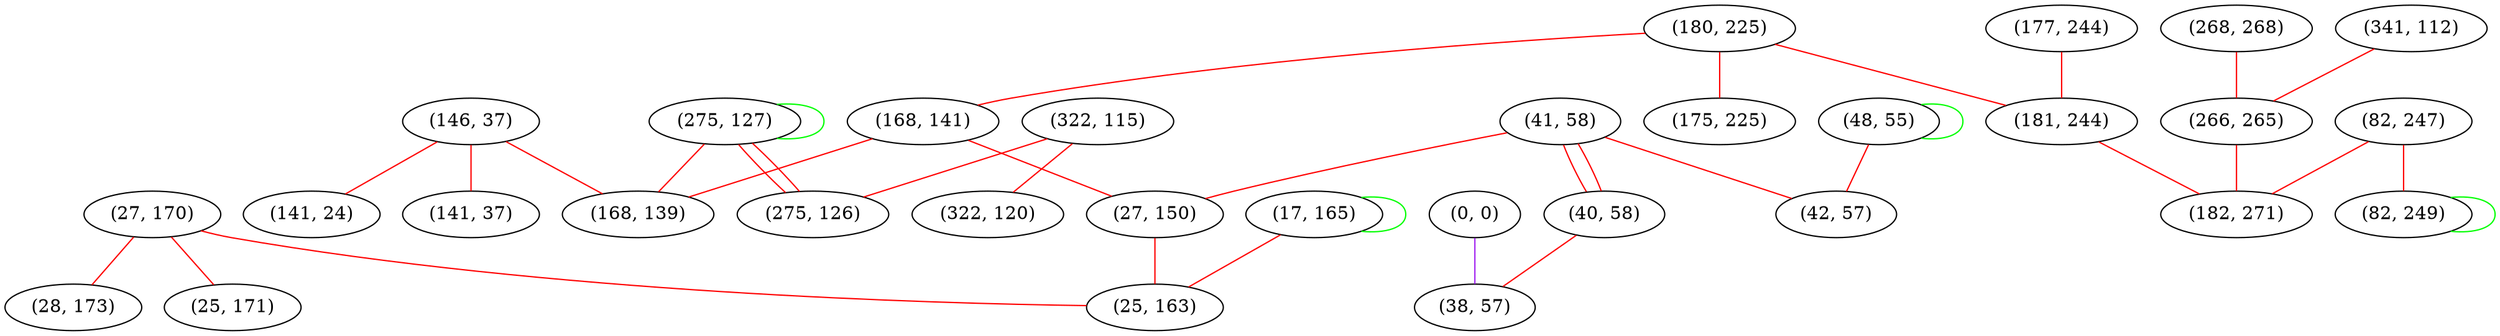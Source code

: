 graph "" {
"(41, 58)";
"(82, 247)";
"(322, 115)";
"(146, 37)";
"(268, 268)";
"(180, 225)";
"(141, 37)";
"(177, 244)";
"(175, 225)";
"(27, 170)";
"(28, 173)";
"(17, 165)";
"(25, 171)";
"(168, 141)";
"(82, 249)";
"(27, 150)";
"(341, 112)";
"(322, 120)";
"(25, 163)";
"(266, 265)";
"(275, 127)";
"(0, 0)";
"(141, 24)";
"(48, 55)";
"(40, 58)";
"(275, 126)";
"(181, 244)";
"(168, 139)";
"(182, 271)";
"(42, 57)";
"(38, 57)";
"(41, 58)" -- "(42, 57)"  [color=red, key=0, weight=1];
"(41, 58)" -- "(40, 58)"  [color=red, key=0, weight=1];
"(41, 58)" -- "(40, 58)"  [color=red, key=1, weight=1];
"(41, 58)" -- "(27, 150)"  [color=red, key=0, weight=1];
"(82, 247)" -- "(182, 271)"  [color=red, key=0, weight=1];
"(82, 247)" -- "(82, 249)"  [color=red, key=0, weight=1];
"(322, 115)" -- "(322, 120)"  [color=red, key=0, weight=1];
"(322, 115)" -- "(275, 126)"  [color=red, key=0, weight=1];
"(146, 37)" -- "(168, 139)"  [color=red, key=0, weight=1];
"(146, 37)" -- "(141, 37)"  [color=red, key=0, weight=1];
"(146, 37)" -- "(141, 24)"  [color=red, key=0, weight=1];
"(268, 268)" -- "(266, 265)"  [color=red, key=0, weight=1];
"(180, 225)" -- "(181, 244)"  [color=red, key=0, weight=1];
"(180, 225)" -- "(168, 141)"  [color=red, key=0, weight=1];
"(180, 225)" -- "(175, 225)"  [color=red, key=0, weight=1];
"(177, 244)" -- "(181, 244)"  [color=red, key=0, weight=1];
"(27, 170)" -- "(28, 173)"  [color=red, key=0, weight=1];
"(27, 170)" -- "(25, 171)"  [color=red, key=0, weight=1];
"(27, 170)" -- "(25, 163)"  [color=red, key=0, weight=1];
"(17, 165)" -- "(17, 165)"  [color=green, key=0, weight=2];
"(17, 165)" -- "(25, 163)"  [color=red, key=0, weight=1];
"(168, 141)" -- "(168, 139)"  [color=red, key=0, weight=1];
"(168, 141)" -- "(27, 150)"  [color=red, key=0, weight=1];
"(82, 249)" -- "(82, 249)"  [color=green, key=0, weight=2];
"(27, 150)" -- "(25, 163)"  [color=red, key=0, weight=1];
"(341, 112)" -- "(266, 265)"  [color=red, key=0, weight=1];
"(266, 265)" -- "(182, 271)"  [color=red, key=0, weight=1];
"(275, 127)" -- "(275, 127)"  [color=green, key=0, weight=2];
"(275, 127)" -- "(168, 139)"  [color=red, key=0, weight=1];
"(275, 127)" -- "(275, 126)"  [color=red, key=0, weight=1];
"(275, 127)" -- "(275, 126)"  [color=red, key=1, weight=1];
"(0, 0)" -- "(38, 57)"  [color=purple, key=0, weight=4];
"(48, 55)" -- "(48, 55)"  [color=green, key=0, weight=2];
"(48, 55)" -- "(42, 57)"  [color=red, key=0, weight=1];
"(40, 58)" -- "(38, 57)"  [color=red, key=0, weight=1];
"(181, 244)" -- "(182, 271)"  [color=red, key=0, weight=1];
}
